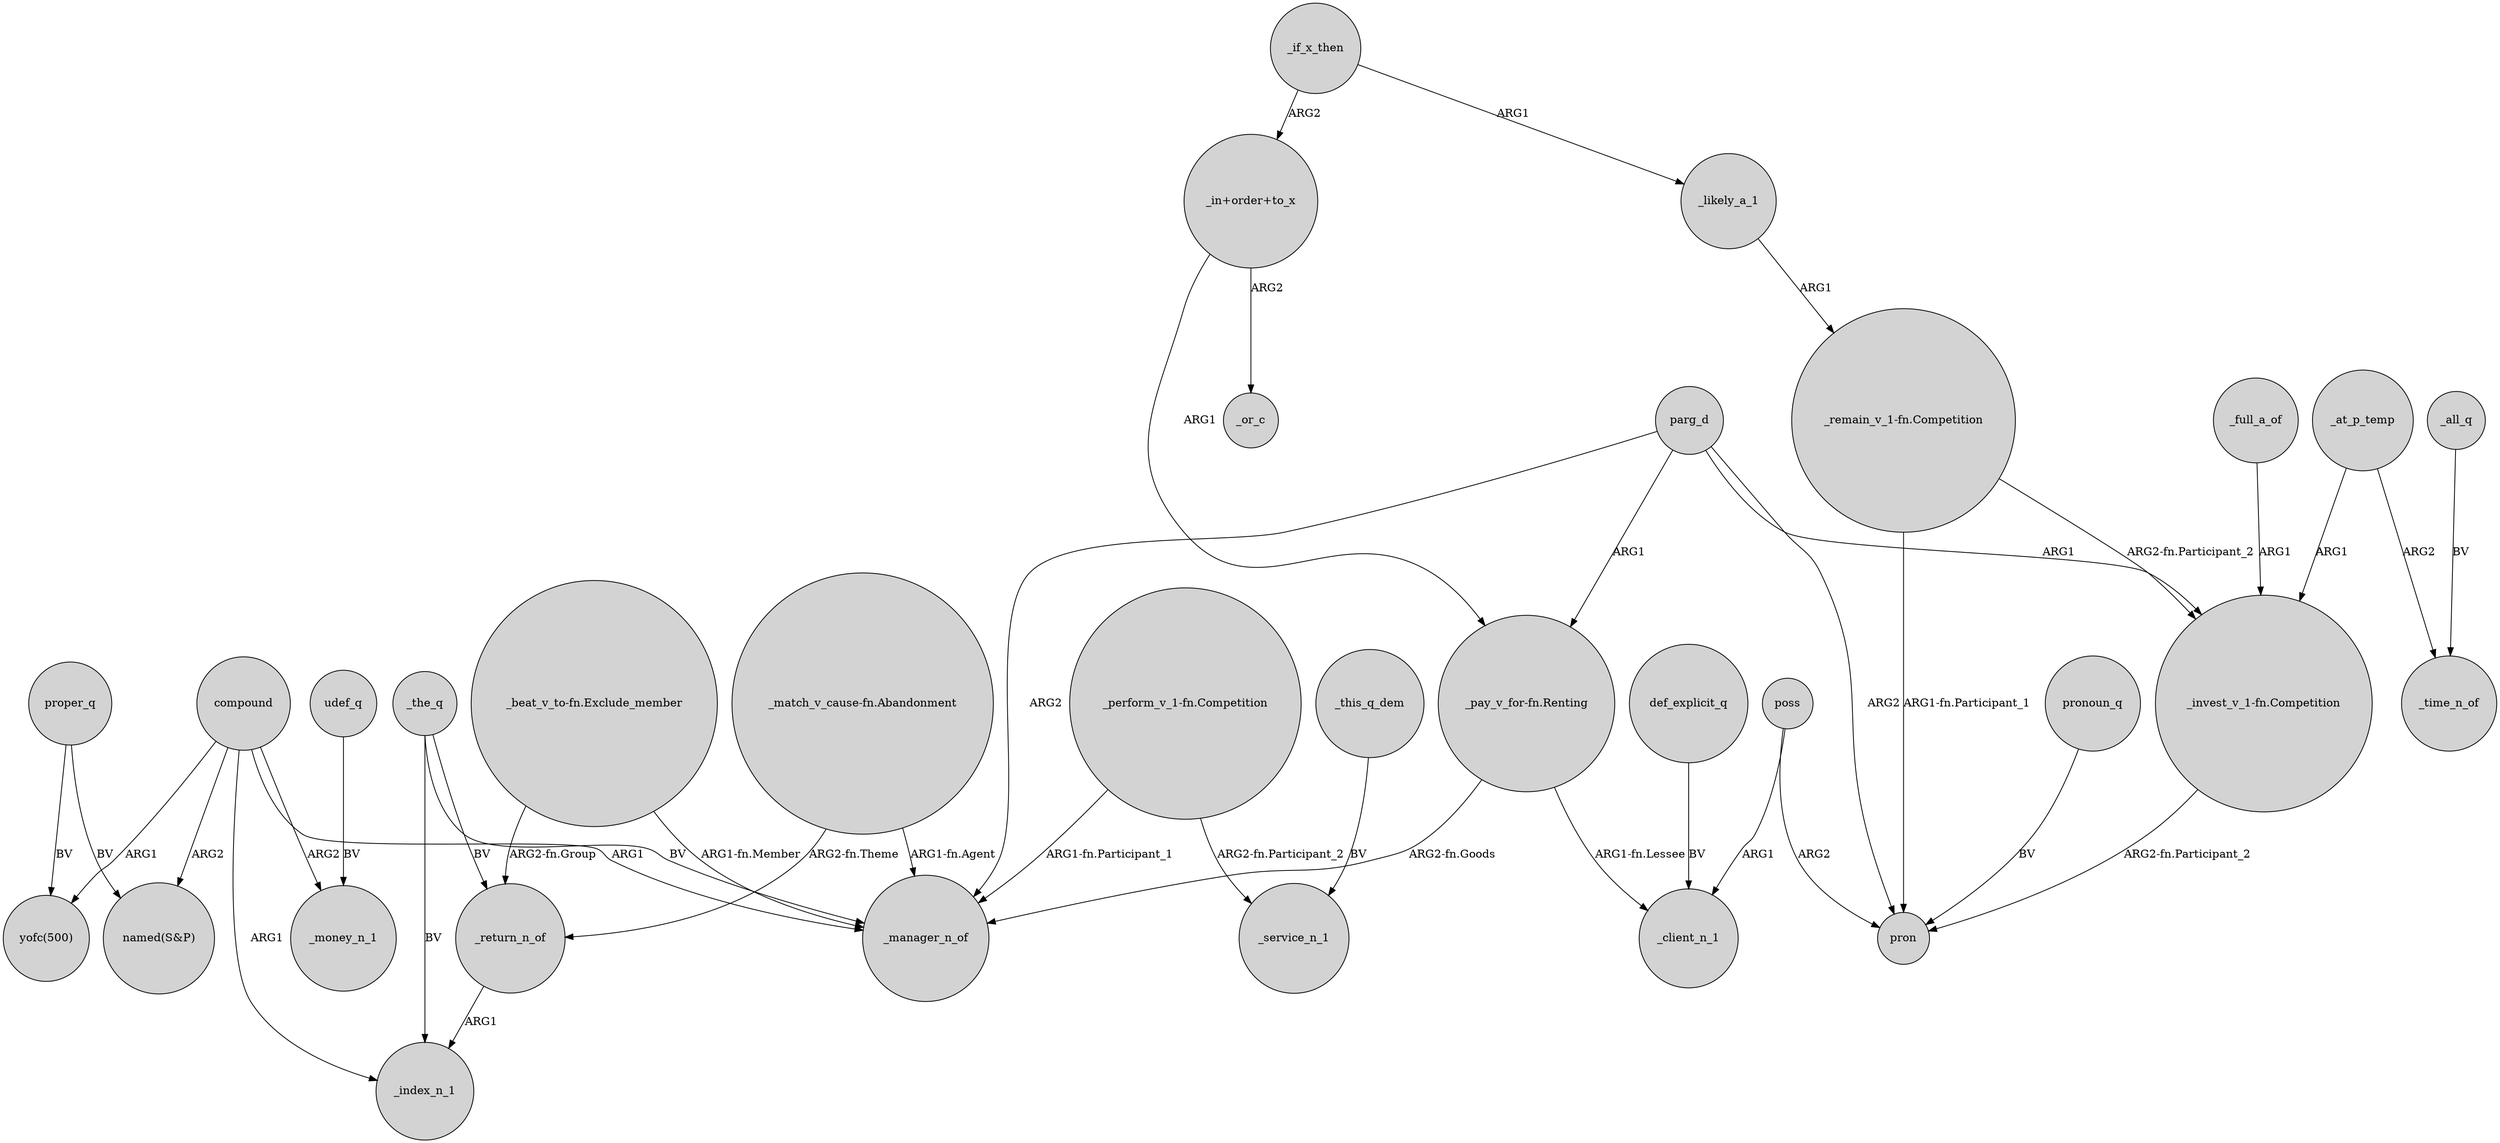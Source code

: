 digraph {
	node [shape=circle style=filled]
	compound -> "named(S&P)" [label=ARG2]
	parg_d -> "_pay_v_for-fn.Renting" [label=ARG1]
	poss -> _client_n_1 [label=ARG1]
	proper_q -> "yofc(500)" [label=BV]
	_the_q -> _return_n_of [label=BV]
	parg_d -> pron [label=ARG2]
	proper_q -> "named(S&P)" [label=BV]
	_the_q -> _index_n_1 [label=BV]
	compound -> "yofc(500)" [label=ARG1]
	parg_d -> _manager_n_of [label=ARG2]
	_if_x_then -> "_in+order+to_x" [label=ARG2]
	parg_d -> "_invest_v_1-fn.Competition" [label=ARG1]
	"_in+order+to_x" -> "_pay_v_for-fn.Renting" [label=ARG1]
	"_remain_v_1-fn.Competition" -> "_invest_v_1-fn.Competition" [label="ARG2-fn.Participant_2"]
	pronoun_q -> pron [label=BV]
	poss -> pron [label=ARG2]
	_all_q -> _time_n_of [label=BV]
	"_perform_v_1-fn.Competition" -> _service_n_1 [label="ARG2-fn.Participant_2"]
	_full_a_of -> "_invest_v_1-fn.Competition" [label=ARG1]
	udef_q -> _money_n_1 [label=BV]
	_the_q -> _manager_n_of [label=BV]
	_at_p_temp -> _time_n_of [label=ARG2]
	"_pay_v_for-fn.Renting" -> _client_n_1 [label="ARG1-fn.Lessee"]
	compound -> _money_n_1 [label=ARG2]
	_likely_a_1 -> "_remain_v_1-fn.Competition" [label=ARG1]
	"_beat_v_to-fn.Exclude_member" -> _manager_n_of [label="ARG1-fn.Member"]
	compound -> _index_n_1 [label=ARG1]
	"_match_v_cause-fn.Abandonment" -> _return_n_of [label="ARG2-fn.Theme"]
	"_pay_v_for-fn.Renting" -> _manager_n_of [label="ARG2-fn.Goods"]
	_at_p_temp -> "_invest_v_1-fn.Competition" [label=ARG1]
	_if_x_then -> _likely_a_1 [label=ARG1]
	_this_q_dem -> _service_n_1 [label=BV]
	"_remain_v_1-fn.Competition" -> pron [label="ARG1-fn.Participant_1"]
	"_invest_v_1-fn.Competition" -> pron [label="ARG2-fn.Participant_2"]
	"_match_v_cause-fn.Abandonment" -> _manager_n_of [label="ARG1-fn.Agent"]
	"_beat_v_to-fn.Exclude_member" -> _return_n_of [label="ARG2-fn.Group"]
	compound -> _manager_n_of [label=ARG1]
	def_explicit_q -> _client_n_1 [label=BV]
	"_perform_v_1-fn.Competition" -> _manager_n_of [label="ARG1-fn.Participant_1"]
	"_in+order+to_x" -> _or_c [label=ARG2]
	_return_n_of -> _index_n_1 [label=ARG1]
}
